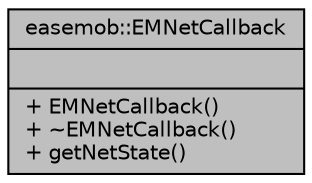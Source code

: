 digraph "easemob::EMNetCallback"
{
  edge [fontname="Helvetica",fontsize="10",labelfontname="Helvetica",labelfontsize="10"];
  node [fontname="Helvetica",fontsize="10",shape=record];
  Node1 [label="{easemob::EMNetCallback\n||+ EMNetCallback()\l+ ~EMNetCallback()\l+ getNetState()\l}",height=0.2,width=0.4,color="black", fillcolor="grey75", style="filled" fontcolor="black"];
}
